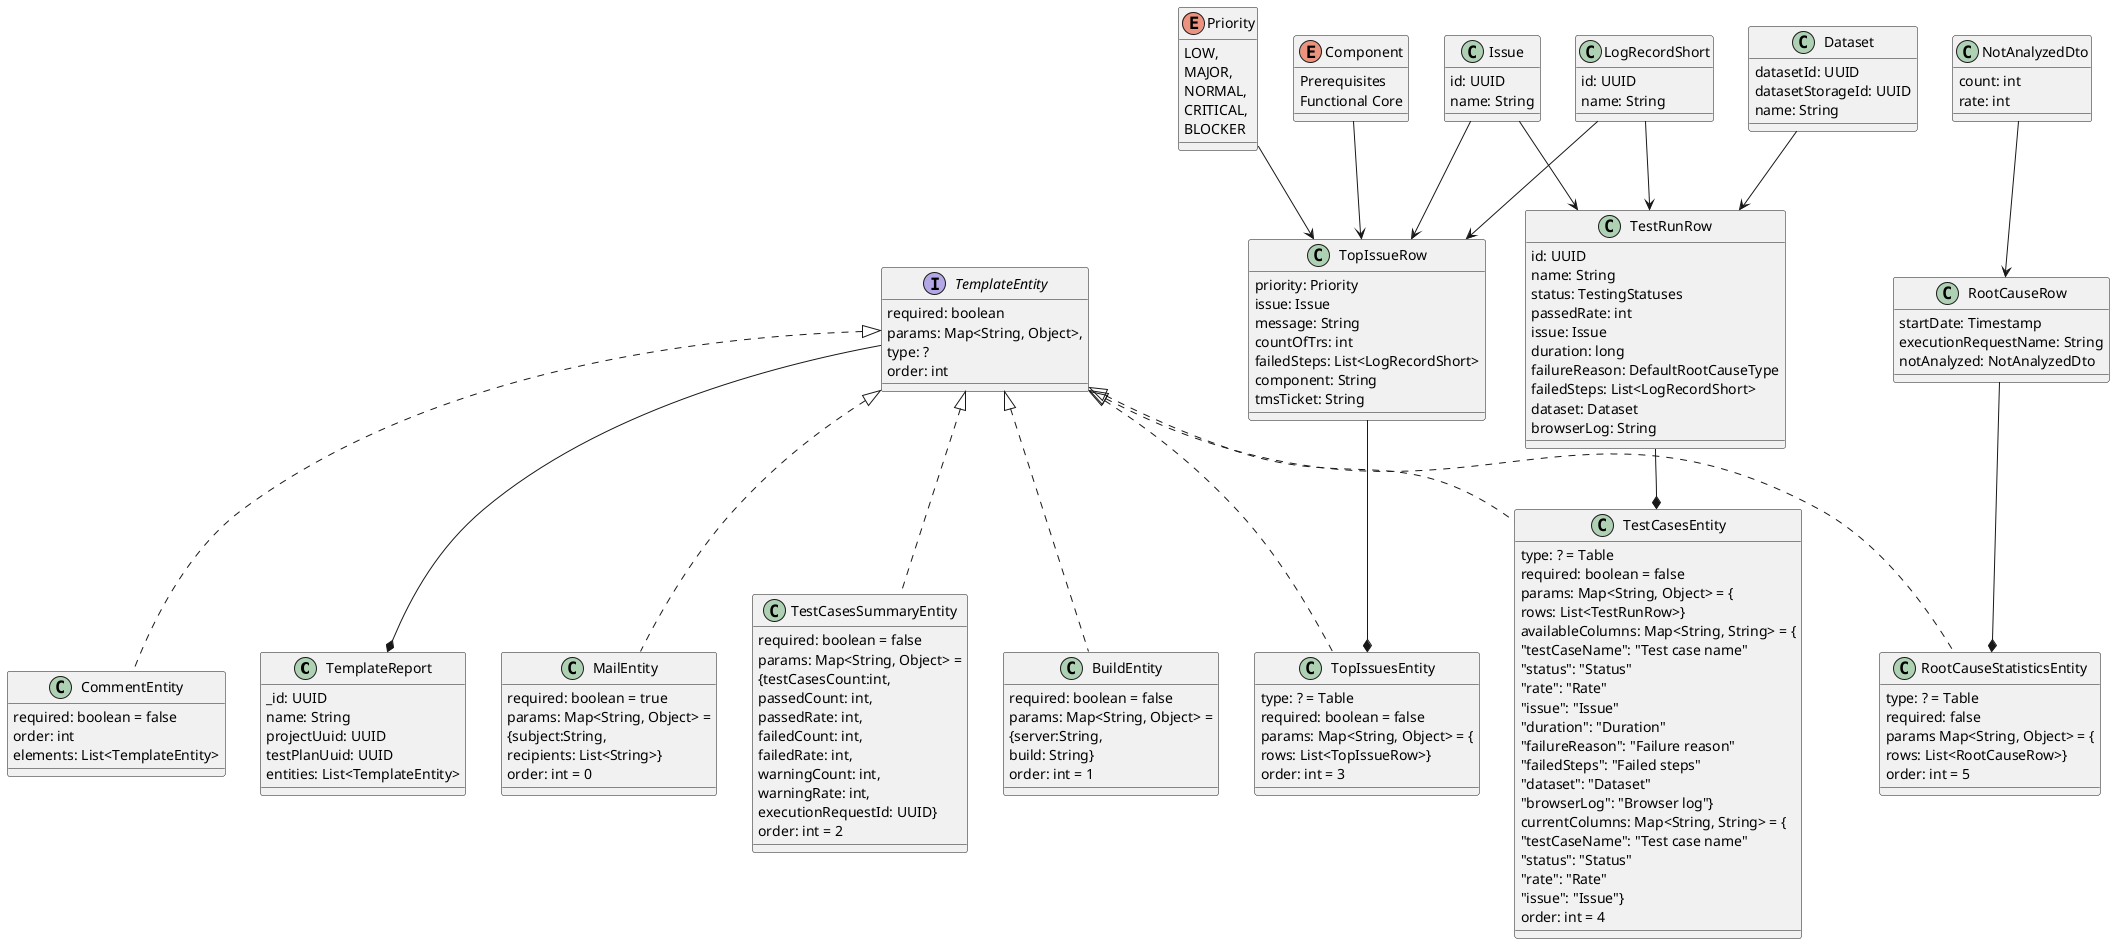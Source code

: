 @startuml

class TemplateReport {
    _id: UUID
    name: String
    projectUuid: UUID
    testPlanUuid: UUID
    entities: List<TemplateEntity>
}

interface TemplateEntity {
    required: boolean
    params: Map<String, Object>,
    type: ?
    order: int
}

class MailEntity {
    required: boolean = true
    params: Map<String, Object> =
                {subject:String,
                recipients: List<String>}
    order: int = 0
}

class TestCasesSummaryEntity {
    required: boolean = false
    params: Map<String, Object> =
                {testCasesCount:int,
                passedCount: int,
                passedRate: int,
                failedCount: int,
                failedRate: int,
                warningCount: int,
                warningRate: int,
                executionRequestId: UUID}
    order: int = 2
}

class BuildEntity {
    required: boolean = false
    params: Map<String, Object> =
                {server:String,
                build: String}
    order: int = 1
}

class TopIssuesEntity {
    type: ? = Table
    required: boolean = false
    params: Map<String, Object> = {
                rows: List<TopIssueRow>}
    order: int = 3
}

class TestCasesEntity {
    type: ? = Table
    required: boolean = false
    params: Map<String, Object> = {
                    rows: List<TestRunRow>}
    availableColumns: Map<String, String> = {
                        "testCaseName": "Test case name"
                        "status": "Status"
                        "rate": "Rate"
                        "issue": "Issue"
                        "duration": "Duration"
                        "failureReason": "Failure reason"
                        "failedSteps": "Failed steps"
                        "dataset": "Dataset"
                        "browserLog": "Browser log"}
    currentColumns: Map<String, String> = {
                        "testCaseName": "Test case name"
                        "status": "Status"
                        "rate": "Rate"
                        "issue": "Issue"}
    order: int = 4
}

class RootCauseStatisticsEntity {
    type: ? = Table
        required: false
        params Map<String, Object> = {
                        rows: List<RootCauseRow>}
    order: int = 5
}

class CommentEntity {
    required: boolean = false
    order: int
    elements: List<TemplateEntity>
}

class TopIssueRow {
    priority: Priority
    issue: Issue
    message: String
    countOfTrs: int
    failedSteps: List<LogRecordShort>
    component: String
    tmsTicket: String
}

enum Priority {
    LOW,
    MAJOR,
    NORMAL,
    CRITICAL,
    BLOCKER
}

class Issue {
    id: UUID
    name: String
}

class LogRecordShort {
    id: UUID
    name: String
}

enum Component {
    Prerequisites
    Functional Core
}

class TestRunRow {
    id: UUID
    name: String
    status: TestingStatuses
    passedRate: int
    issue: Issue
    duration: long
    failureReason: DefaultRootCauseType
    failedSteps: List<LogRecordShort>
    dataset: Dataset
    browserLog: String
}

class Dataset {
    datasetId: UUID
    datasetStorageId: UUID
    name: String
}


class RootCauseRow {
    startDate: Timestamp
    executionRequestName: String
    notAnalyzed: NotAnalyzedDto
}

class NotAnalyzedDto {
    count: int
    rate: int
}

TemplateEntity <|.. MailEntity
TemplateEntity <|.. TestCasesSummaryEntity
TemplateEntity <|.. BuildEntity
TemplateEntity <|.. TopIssuesEntity
TemplateEntity <|.. TestCasesEntity
TemplateEntity <|.. RootCauseStatisticsEntity
TemplateEntity <|.. CommentEntity

TopIssueRow --* TopIssuesEntity
TemplateEntity --* TemplateReport
TestRunRow --* TestCasesEntity
RootCauseRow --* RootCauseStatisticsEntity

Priority --> TopIssueRow
Issue --> TopIssueRow
LogRecordShort --> TopIssueRow
Component --> TopIssueRow
Issue --> TestRunRow
Dataset --> TestRunRow
LogRecordShort --> TestRunRow
NotAnalyzedDto --> RootCauseRow

@enduml
